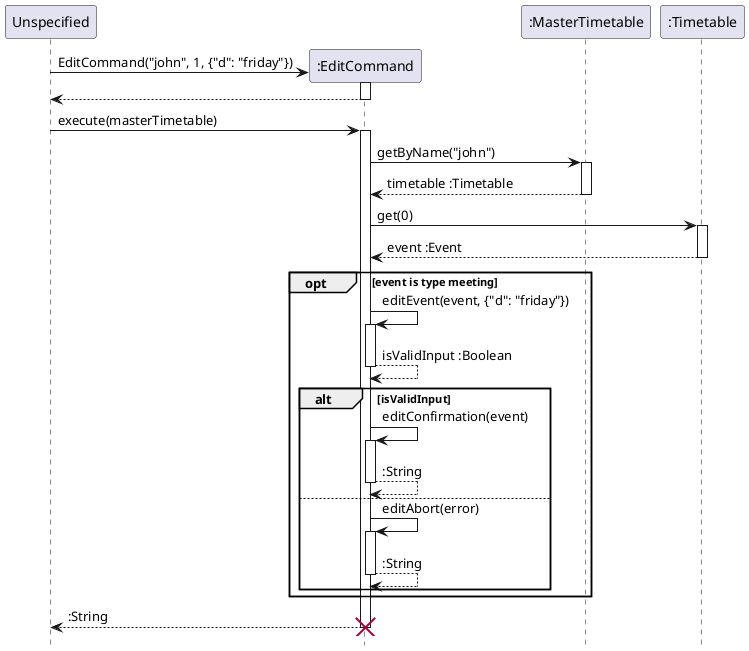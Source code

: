 @startuml
hide footbox

participant "Unspecified" as none
participant ":EditCommand" as Command
participant ":MasterTimetable" as Master
participant ":Timetable" as Timetable

create Command
none -> Command : EditCommand("john", 1, {"d": "friday"})
activate Command
none <-- Command :
deactivate Command

none -> Command : execute(masterTimetable)
activate Command

Command ->  Master : getByName("john")
activate Master
Command <-- Master : timetable :Timetable
deactivate Master

Command -> Timetable : get(0)
activate Timetable
Command <-- Timetable : event :Event
deactivate Timetable

opt event is type meeting
Command -> Command : editEvent(event, {"d": "friday"})
activate Command
Command --> Command : isValidInput :Boolean
deactivate Command

alt isValidInput
Command -> Command : editConfirmation(event)
activate Command
Command --> Command : :String
deactivate Command

else
Command -> Command : editAbort(error)
activate Command
Command --> Command : :String
deactivate Command
end

end
none <-- Command : :String
deactivate Command
destroy Command

@enduml